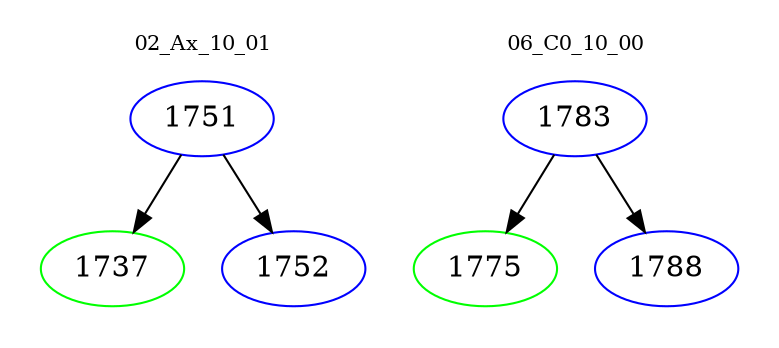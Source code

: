 digraph{
subgraph cluster_0 {
color = white
label = "02_Ax_10_01";
fontsize=10;
T0_1751 [label="1751", color="blue"]
T0_1751 -> T0_1737 [color="black"]
T0_1737 [label="1737", color="green"]
T0_1751 -> T0_1752 [color="black"]
T0_1752 [label="1752", color="blue"]
}
subgraph cluster_1 {
color = white
label = "06_C0_10_00";
fontsize=10;
T1_1783 [label="1783", color="blue"]
T1_1783 -> T1_1775 [color="black"]
T1_1775 [label="1775", color="green"]
T1_1783 -> T1_1788 [color="black"]
T1_1788 [label="1788", color="blue"]
}
}
